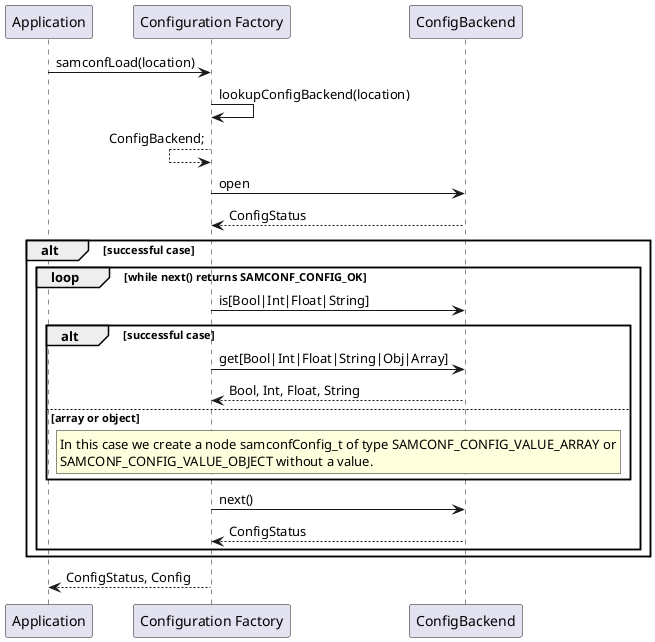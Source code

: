 @startuml

Application -> "Configuration Factory" : samconfLoad(location)
"Configuration Factory" -> "Configuration Factory" : lookupConfigBackend(location)
"Configuration Factory" <-- "Configuration Factory" : ConfigBackend;

"Configuration Factory" -> ConfigBackend : open
"Configuration Factory" <-- ConfigBackend : ConfigStatus

alt successful case
    loop while next() returns SAMCONF_CONFIG_OK

        "Configuration Factory" -> ConfigBackend : is[Bool|Int|Float|String]
        alt successful case
            "Configuration Factory" -> ConfigBackend : get[Bool|Int|Float|String|Obj|Array]
            "Configuration Factory" <-- ConfigBackend : Bool, Int, Float, String
        else array or object
            rnote over "Configuration Factory", ConfigBackend
                In this case we create a node samconfConfig_t of type SAMCONF_CONFIG_VALUE_ARRAY or
                SAMCONF_CONFIG_VALUE_OBJECT without a value.
            end rnote
        end

        "Configuration Factory" -> ConfigBackend : next()
        "Configuration Factory" <-- ConfigBackend : ConfigStatus
    end
end

Application <-- "Configuration Factory" : ConfigStatus, Config

@enduml
